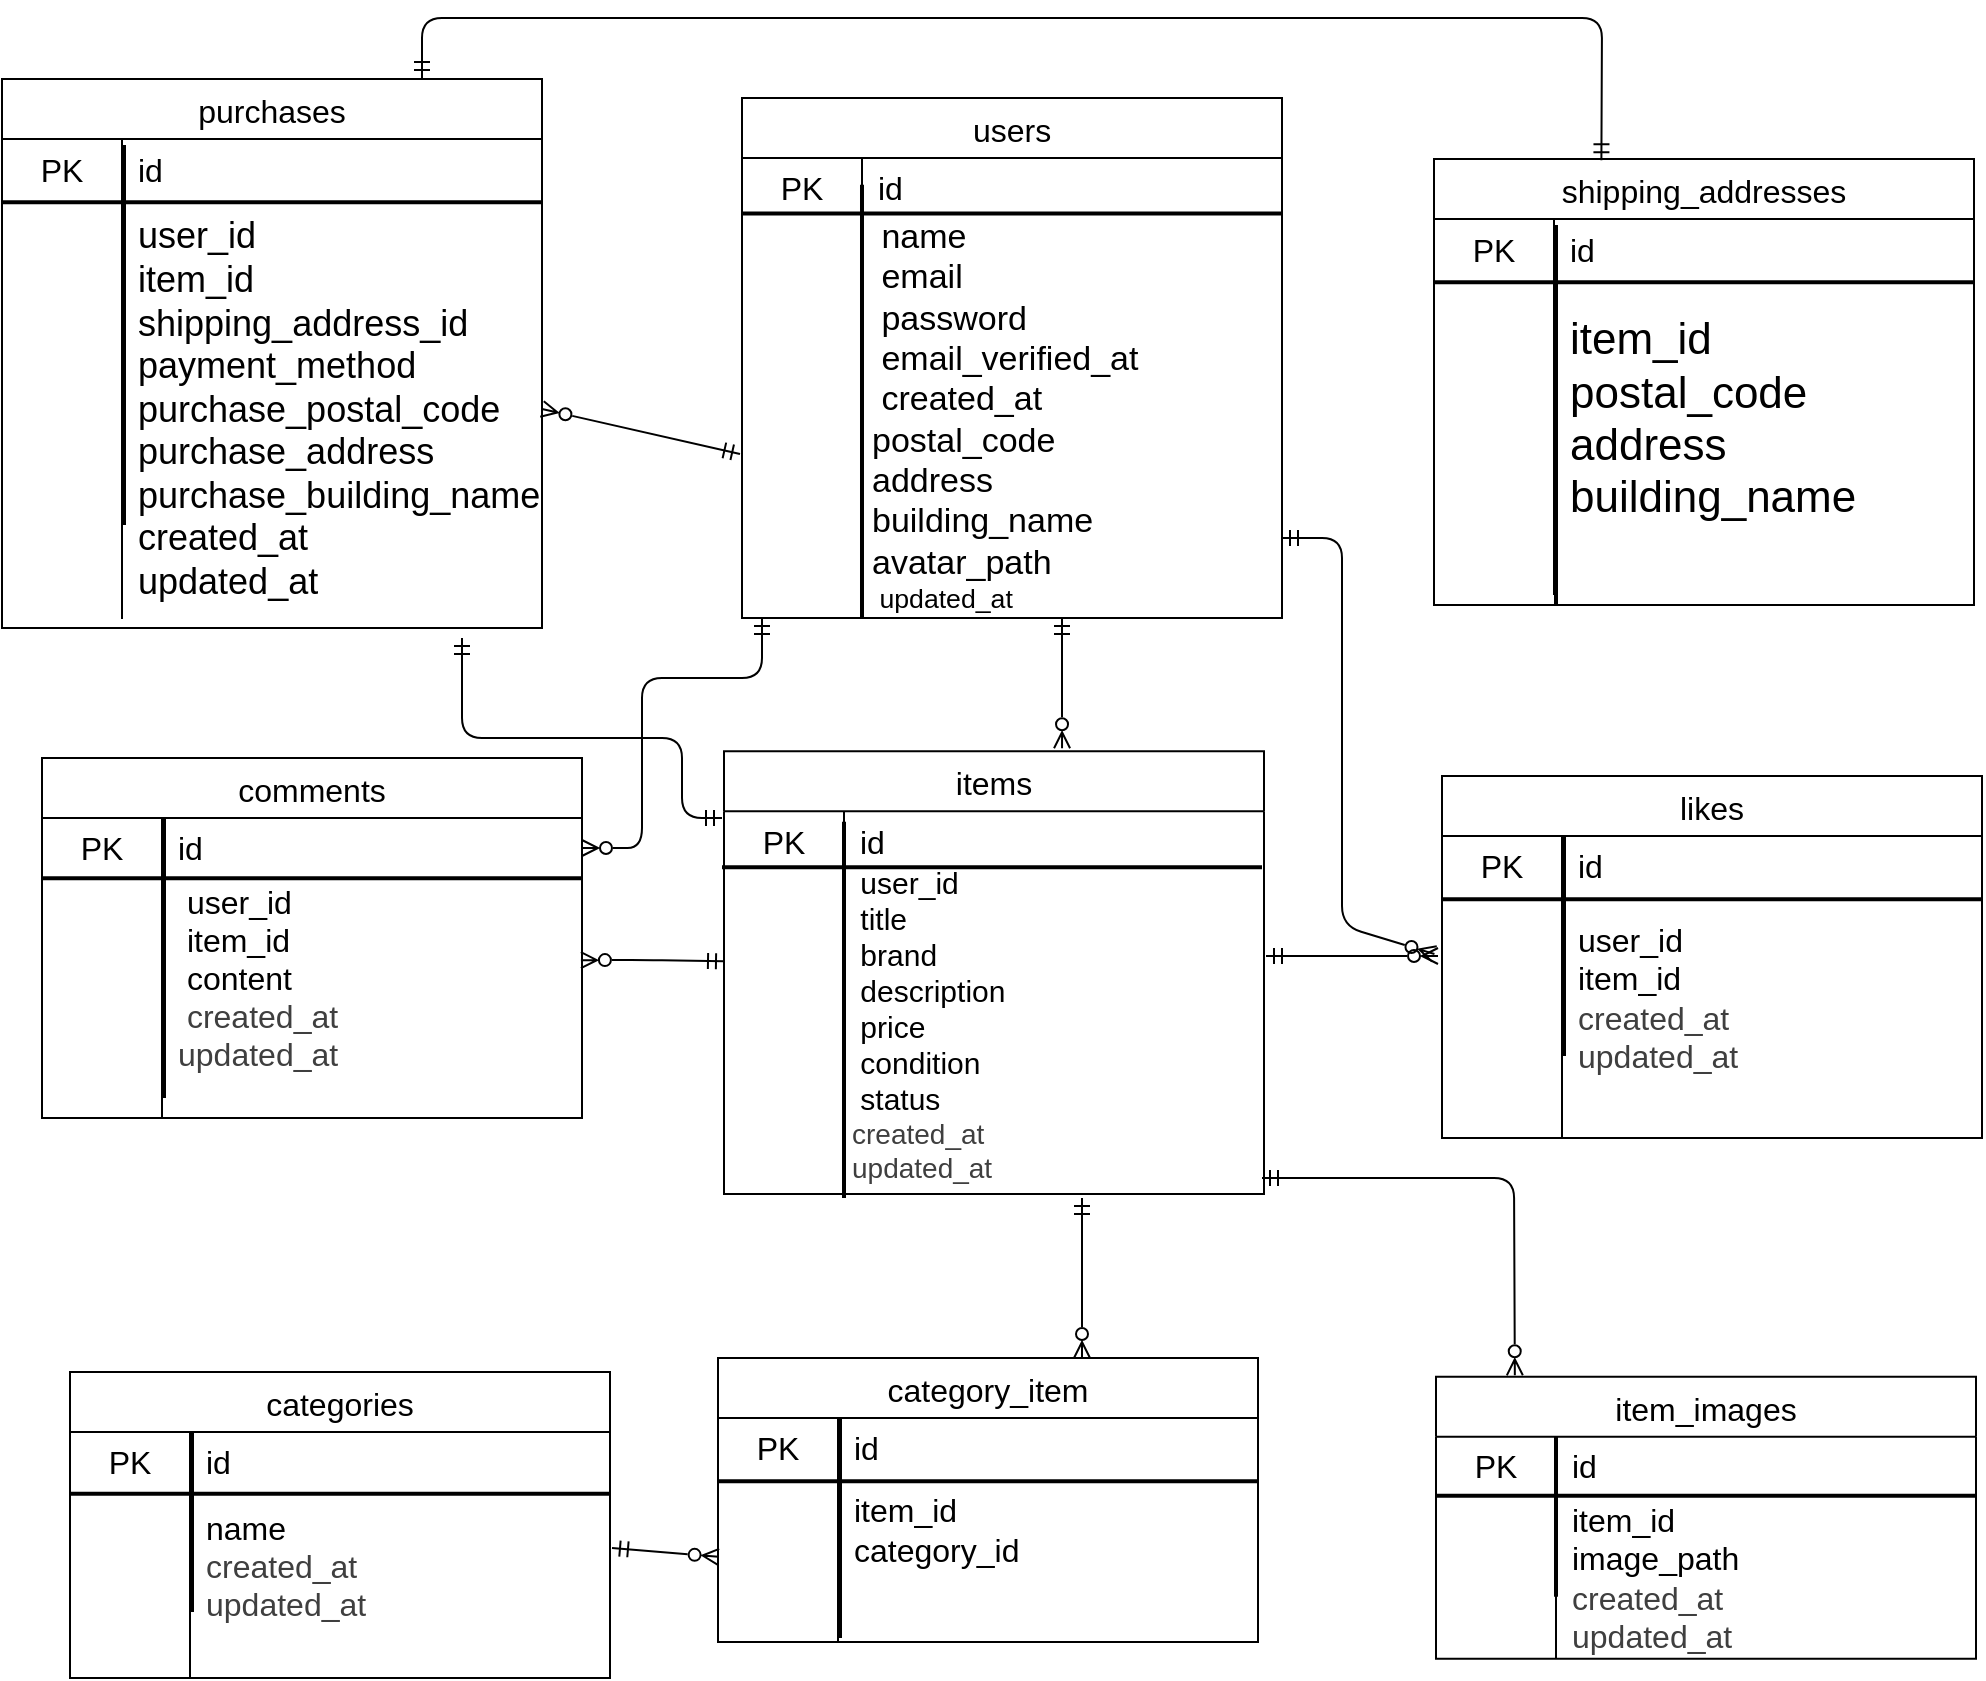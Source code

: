 <mxfile>
    <diagram id="I4lcu33BNiK8zOE1n91T" name="ページ1">
        <mxGraphModel dx="234" dy="1828" grid="1" gridSize="10" guides="1" tooltips="1" connect="1" arrows="1" fold="1" page="1" pageScale="1" pageWidth="827" pageHeight="1169" background="none" math="0" shadow="0">
            <root>
                <mxCell id="0"/>
                <mxCell id="1" parent="0"/>
                <mxCell id="39" value="" style="group" parent="1" vertex="1" connectable="0">
                    <mxGeometry x="726" y="659" width="270" height="120" as="geometry"/>
                </mxCell>
                <mxCell id="40" value="" style="group" parent="39" vertex="1" connectable="0">
                    <mxGeometry width="270" height="120" as="geometry"/>
                </mxCell>
                <mxCell id="151" value="" style="group" parent="40" vertex="1" connectable="0">
                    <mxGeometry y="0.364" width="270" height="110" as="geometry"/>
                </mxCell>
                <mxCell id="41" value="item_images" style="shape=table;startSize=30;container=1;collapsible=0;childLayout=tableLayout;fixedRows=1;rowLines=0;fontStyle=0;strokeColor=default;fontSize=16;" parent="151" vertex="1">
                    <mxGeometry x="1" width="270" height="141" as="geometry"/>
                </mxCell>
                <mxCell id="42" value="" style="shape=tableRow;horizontal=0;startSize=0;swimlaneHead=0;swimlaneBody=0;top=0;left=0;bottom=0;right=0;collapsible=0;dropTarget=0;fillColor=none;points=[[0,0.5],[1,0.5]];portConstraint=eastwest;strokeColor=inherit;fontSize=16;" parent="41" vertex="1">
                    <mxGeometry y="30" width="270" height="30" as="geometry"/>
                </mxCell>
                <mxCell id="43" value="PK" style="shape=partialRectangle;html=1;whiteSpace=wrap;connectable=0;fillColor=none;top=0;left=0;bottom=0;right=0;overflow=hidden;pointerEvents=1;strokeColor=inherit;fontSize=16;" parent="42" vertex="1">
                    <mxGeometry width="60" height="30" as="geometry">
                        <mxRectangle width="60" height="30" as="alternateBounds"/>
                    </mxGeometry>
                </mxCell>
                <mxCell id="44" value="id" style="shape=partialRectangle;html=1;whiteSpace=wrap;connectable=0;fillColor=none;top=0;left=0;bottom=0;right=0;align=left;spacingLeft=6;overflow=hidden;strokeColor=inherit;fontSize=16;" parent="42" vertex="1">
                    <mxGeometry x="60" width="210" height="30" as="geometry">
                        <mxRectangle width="210" height="30" as="alternateBounds"/>
                    </mxGeometry>
                </mxCell>
                <mxCell id="48" value="" style="shape=tableRow;horizontal=0;startSize=0;swimlaneHead=0;swimlaneBody=0;top=0;left=0;bottom=0;right=0;collapsible=0;dropTarget=0;fillColor=none;points=[[0,0.5],[1,0.5]];portConstraint=eastwest;strokeColor=inherit;fontSize=16;" parent="41" vertex="1">
                    <mxGeometry y="60" width="270" height="81" as="geometry"/>
                </mxCell>
                <mxCell id="49" value="" style="shape=partialRectangle;html=1;whiteSpace=wrap;connectable=0;fillColor=none;top=0;left=0;bottom=0;right=0;overflow=hidden;strokeColor=inherit;fontSize=16;" parent="48" vertex="1">
                    <mxGeometry width="60" height="81" as="geometry">
                        <mxRectangle width="60" height="81" as="alternateBounds"/>
                    </mxGeometry>
                </mxCell>
                <mxCell id="50" value="item_id&amp;nbsp;&lt;div&gt;image_path&lt;/div&gt;&lt;div&gt;&lt;div style=&quot;color: rgb(63, 63, 63); scrollbar-color: rgb(226, 226, 226) rgb(251, 251, 251);&quot;&gt;&lt;div style=&quot;color: rgb(63, 63, 63); scrollbar-color: rgb(226, 226, 226) rgb(251, 251, 251);&quot;&gt;&lt;font style=&quot;color: rgb(63, 63, 63); scrollbar-color: rgb(226, 226, 226) rgb(251, 251, 251);&quot;&gt;created_at&lt;/font&gt;&lt;/div&gt;&lt;/div&gt;&lt;div style=&quot;color: rgb(63, 63, 63); scrollbar-color: rgb(226, 226, 226) rgb(251, 251, 251);&quot;&gt;&lt;span style=&quot;scrollbar-color: rgb(226, 226, 226) rgb(251, 251, 251); font-family: Arial; color: rgb(0, 0, 0);&quot; data-sheets-root=&quot;1&quot;&gt;&lt;font style=&quot;color: rgb(63, 63, 63); scrollbar-color: rgb(226, 226, 226) rgb(251, 251, 251);&quot;&gt;updated_at&lt;/font&gt;&lt;/span&gt;&lt;/div&gt;&lt;/div&gt;" style="shape=partialRectangle;html=1;whiteSpace=wrap;connectable=0;fillColor=none;top=0;left=0;bottom=0;right=0;align=left;spacingLeft=6;overflow=hidden;strokeColor=inherit;fontSize=16;" parent="48" vertex="1">
                    <mxGeometry x="60" width="210" height="81" as="geometry">
                        <mxRectangle width="210" height="81" as="alternateBounds"/>
                    </mxGeometry>
                </mxCell>
                <mxCell id="51" value="" style="line;strokeWidth=2;html=1;direction=south;" parent="151" vertex="1">
                    <mxGeometry x="54" y="30" width="14" height="80" as="geometry"/>
                </mxCell>
                <mxCell id="52" value="" style="line;strokeWidth=2;html=1;" parent="151" vertex="1">
                    <mxGeometry x="1" y="56.845" width="270" height="5.455" as="geometry"/>
                </mxCell>
                <mxCell id="53" value="" style="group" parent="1" vertex="1" connectable="0">
                    <mxGeometry x="44" y="651.0" width="270" height="120" as="geometry"/>
                </mxCell>
                <mxCell id="54" value="" style="group" parent="53" vertex="1" connectable="0">
                    <mxGeometry y="6" width="270" height="120" as="geometry"/>
                </mxCell>
                <mxCell id="161" value="" style="group" parent="54" vertex="1" connectable="0">
                    <mxGeometry width="270" height="120" as="geometry"/>
                </mxCell>
                <mxCell id="55" value="categories" style="shape=table;startSize=30;container=1;collapsible=0;childLayout=tableLayout;fixedRows=1;rowLines=0;fontStyle=0;strokeColor=default;fontSize=16;" parent="161" vertex="1">
                    <mxGeometry width="270" height="153" as="geometry"/>
                </mxCell>
                <mxCell id="56" value="" style="shape=tableRow;horizontal=0;startSize=0;swimlaneHead=0;swimlaneBody=0;top=0;left=0;bottom=0;right=0;collapsible=0;dropTarget=0;fillColor=none;points=[[0,0.5],[1,0.5]];portConstraint=eastwest;strokeColor=inherit;fontSize=16;" parent="55" vertex="1">
                    <mxGeometry y="30" width="270" height="30" as="geometry"/>
                </mxCell>
                <mxCell id="57" value="PK" style="shape=partialRectangle;html=1;whiteSpace=wrap;connectable=0;fillColor=none;top=0;left=0;bottom=0;right=0;overflow=hidden;pointerEvents=1;strokeColor=inherit;fontSize=16;" parent="56" vertex="1">
                    <mxGeometry width="60" height="30" as="geometry">
                        <mxRectangle width="60" height="30" as="alternateBounds"/>
                    </mxGeometry>
                </mxCell>
                <mxCell id="58" value="id" style="shape=partialRectangle;html=1;whiteSpace=wrap;connectable=0;fillColor=none;top=0;left=0;bottom=0;right=0;align=left;spacingLeft=6;overflow=hidden;strokeColor=inherit;fontSize=16;" parent="56" vertex="1">
                    <mxGeometry x="60" width="210" height="30" as="geometry">
                        <mxRectangle width="210" height="30" as="alternateBounds"/>
                    </mxGeometry>
                </mxCell>
                <mxCell id="59" value="" style="shape=tableRow;horizontal=0;startSize=0;swimlaneHead=0;swimlaneBody=0;top=0;left=0;bottom=0;right=0;collapsible=0;dropTarget=0;fillColor=none;points=[[0,0.5],[1,0.5]];portConstraint=eastwest;strokeColor=inherit;fontSize=16;" parent="55" vertex="1">
                    <mxGeometry y="60" width="270" height="73" as="geometry"/>
                </mxCell>
                <mxCell id="60" value="" style="shape=partialRectangle;html=1;whiteSpace=wrap;connectable=0;fillColor=none;top=0;left=0;bottom=0;right=0;overflow=hidden;strokeColor=inherit;fontSize=16;" parent="59" vertex="1">
                    <mxGeometry width="60" height="73" as="geometry">
                        <mxRectangle width="60" height="73" as="alternateBounds"/>
                    </mxGeometry>
                </mxCell>
                <mxCell id="61" value="name&lt;div&gt;&lt;div style=&quot;color: rgb(63, 63, 63); scrollbar-color: rgb(226, 226, 226) rgb(251, 251, 251);&quot;&gt;&lt;div style=&quot;color: rgb(63, 63, 63); scrollbar-color: rgb(226, 226, 226) rgb(251, 251, 251);&quot;&gt;&lt;font style=&quot;color: rgb(63, 63, 63); scrollbar-color: rgb(226, 226, 226) rgb(251, 251, 251);&quot;&gt;created_at&lt;/font&gt;&lt;/div&gt;&lt;/div&gt;&lt;div style=&quot;color: rgb(63, 63, 63); scrollbar-color: rgb(226, 226, 226) rgb(251, 251, 251);&quot;&gt;&lt;span style=&quot;scrollbar-color: rgb(226, 226, 226) rgb(251, 251, 251); font-family: Arial; color: rgb(0, 0, 0);&quot; data-sheets-root=&quot;1&quot;&gt;&lt;font style=&quot;color: rgb(63, 63, 63); scrollbar-color: rgb(226, 226, 226) rgb(251, 251, 251);&quot;&gt;updated_at&lt;/font&gt;&lt;/span&gt;&lt;/div&gt;&lt;/div&gt;" style="shape=partialRectangle;html=1;whiteSpace=wrap;connectable=0;fillColor=none;top=0;left=0;bottom=0;right=0;align=left;spacingLeft=6;overflow=hidden;strokeColor=inherit;fontSize=16;" parent="59" vertex="1">
                    <mxGeometry x="60" width="210" height="73" as="geometry">
                        <mxRectangle width="210" height="73" as="alternateBounds"/>
                    </mxGeometry>
                </mxCell>
                <mxCell id="62" value="" style="shape=tableRow;horizontal=0;startSize=0;swimlaneHead=0;swimlaneBody=0;top=0;left=0;bottom=0;right=0;collapsible=0;dropTarget=0;fillColor=none;points=[[0,0.5],[1,0.5]];portConstraint=eastwest;strokeColor=inherit;fontSize=16;" parent="55" vertex="1">
                    <mxGeometry y="133" width="270" height="20" as="geometry"/>
                </mxCell>
                <mxCell id="63" value="" style="shape=partialRectangle;html=1;whiteSpace=wrap;connectable=0;fillColor=none;top=0;left=0;bottom=0;right=0;overflow=hidden;strokeColor=inherit;fontSize=16;" parent="62" vertex="1">
                    <mxGeometry width="60" height="20" as="geometry">
                        <mxRectangle width="60" height="20" as="alternateBounds"/>
                    </mxGeometry>
                </mxCell>
                <mxCell id="64" value="" style="shape=partialRectangle;html=1;whiteSpace=wrap;connectable=0;fillColor=none;top=0;left=0;bottom=0;right=0;align=left;spacingLeft=6;overflow=hidden;strokeColor=inherit;fontSize=16;" parent="62" vertex="1">
                    <mxGeometry x="60" width="210" height="20" as="geometry">
                        <mxRectangle width="210" height="20" as="alternateBounds"/>
                    </mxGeometry>
                </mxCell>
                <mxCell id="65" value="" style="line;strokeWidth=2;html=1;direction=south;" parent="161" vertex="1">
                    <mxGeometry x="54" y="30" width="14" height="90" as="geometry"/>
                </mxCell>
                <mxCell id="66" value="" style="line;strokeWidth=2;html=1;" parent="161" vertex="1">
                    <mxGeometry y="58.208" width="270" height="5.455" as="geometry"/>
                </mxCell>
                <mxCell id="67" value="" style="group" parent="1" vertex="1" connectable="0">
                    <mxGeometry x="10" y="-6.5" width="270" height="250" as="geometry"/>
                </mxCell>
                <mxCell id="68" value="" style="group" parent="67" vertex="1" connectable="0">
                    <mxGeometry width="270" height="250" as="geometry"/>
                </mxCell>
                <mxCell id="162" value="" style="group" parent="68" vertex="1" connectable="0">
                    <mxGeometry width="270" height="250" as="geometry"/>
                </mxCell>
                <mxCell id="69" value="purchases" style="shape=table;startSize=30;container=1;collapsible=0;childLayout=tableLayout;fixedRows=1;rowLines=0;fontStyle=0;strokeColor=default;fontSize=16;" parent="162" vertex="1">
                    <mxGeometry y="17" width="270" height="274.5" as="geometry"/>
                </mxCell>
                <mxCell id="70" value="" style="shape=tableRow;horizontal=0;startSize=0;swimlaneHead=0;swimlaneBody=0;top=0;left=0;bottom=0;right=0;collapsible=0;dropTarget=0;fillColor=none;points=[[0,0.5],[1,0.5]];portConstraint=eastwest;strokeColor=inherit;fontSize=16;" parent="69" vertex="1">
                    <mxGeometry y="30" width="270" height="30" as="geometry"/>
                </mxCell>
                <mxCell id="71" value="PK" style="shape=partialRectangle;html=1;whiteSpace=wrap;connectable=0;fillColor=none;top=0;left=0;bottom=0;right=0;overflow=hidden;pointerEvents=1;strokeColor=inherit;fontSize=16;" parent="70" vertex="1">
                    <mxGeometry width="60" height="30" as="geometry">
                        <mxRectangle width="60" height="30" as="alternateBounds"/>
                    </mxGeometry>
                </mxCell>
                <mxCell id="72" value="id" style="shape=partialRectangle;html=1;whiteSpace=wrap;connectable=0;fillColor=none;top=0;left=0;bottom=0;right=0;align=left;spacingLeft=6;overflow=hidden;strokeColor=inherit;fontSize=16;" parent="70" vertex="1">
                    <mxGeometry x="60" width="210" height="30" as="geometry">
                        <mxRectangle width="210" height="30" as="alternateBounds"/>
                    </mxGeometry>
                </mxCell>
                <mxCell id="73" value="" style="shape=tableRow;horizontal=0;startSize=0;swimlaneHead=0;swimlaneBody=0;top=0;left=0;bottom=0;right=0;collapsible=0;dropTarget=0;fillColor=none;points=[[0,0.5],[1,0.5]];portConstraint=eastwest;strokeColor=inherit;fontSize=16;" parent="69" vertex="1">
                    <mxGeometry y="60" width="270" height="210" as="geometry"/>
                </mxCell>
                <mxCell id="74" value="" style="shape=partialRectangle;html=1;whiteSpace=wrap;connectable=0;fillColor=none;top=0;left=0;bottom=0;right=0;overflow=hidden;strokeColor=inherit;fontSize=16;" parent="73" vertex="1">
                    <mxGeometry width="60" height="210" as="geometry">
                        <mxRectangle width="60" height="210" as="alternateBounds"/>
                    </mxGeometry>
                </mxCell>
                <mxCell id="75" value="&lt;font style=&quot;font-size: 18px;&quot;&gt;user_id&lt;br&gt;&#x9;item_id&lt;/font&gt;&lt;div&gt;&lt;font style=&quot;font-size: 18px;&quot;&gt;&lt;span style=&quot;color: rgb(0, 0, 0); font-family: Arial;&quot; data-sheets-root=&quot;1&quot;&gt;shipping_address_id&lt;/span&gt;&lt;br&gt;&#x9;payment_method&lt;br&gt;&lt;/font&gt;&lt;div&gt;&lt;div&gt;&lt;font style=&quot;font-size: 18px;&quot;&gt;&lt;span style=&quot;color: rgb(0, 0, 0); font-family: Arial;&quot; data-sheets-root=&quot;1&quot;&gt;purchase_postal_code&lt;/span&gt;&lt;/font&gt;&lt;/div&gt;&lt;div&gt;&lt;font style=&quot;font-size: 18px;&quot;&gt;&lt;span style=&quot;color: rgb(0, 0, 0); font-family: Arial;&quot; data-sheets-root=&quot;1&quot;&gt;&lt;span style=&quot;color: rgb(0, 0, 0);&quot; data-sheets-root=&quot;1&quot;&gt;purchase_address&lt;/span&gt;&lt;/span&gt;&lt;/font&gt;&lt;/div&gt;&lt;div&gt;&lt;font style=&quot;font-size: 18px;&quot;&gt;&lt;span style=&quot;color: rgb(0, 0, 0); font-family: Arial;&quot; data-sheets-root=&quot;1&quot;&gt;&lt;span style=&quot;color: rgb(0, 0, 0);&quot; data-sheets-root=&quot;1&quot;&gt;&lt;span style=&quot;color: rgb(0, 0, 0);&quot; data-sheets-root=&quot;1&quot;&gt;purchase_building_name&lt;/span&gt;&lt;/span&gt;&lt;/span&gt;&lt;/font&gt;&lt;/div&gt;&lt;div&gt;&lt;font style=&quot;font-size: 18px;&quot;&gt;&#x9;created_at&lt;/font&gt;&lt;/div&gt;&lt;/div&gt;&lt;div&gt;&lt;span style=&quot;color: rgb(0, 0, 0); font-family: Arial;&quot; data-sheets-root=&quot;1&quot;&gt;&lt;font style=&quot;font-size: 18px;&quot;&gt;updated_at&lt;/font&gt;&lt;/span&gt;&lt;/div&gt;&lt;/div&gt;" style="shape=partialRectangle;html=1;whiteSpace=wrap;connectable=0;fillColor=none;top=0;left=0;bottom=0;right=0;align=left;spacingLeft=6;overflow=hidden;strokeColor=inherit;fontSize=16;" parent="73" vertex="1">
                    <mxGeometry x="60" width="210" height="210" as="geometry">
                        <mxRectangle width="210" height="210" as="alternateBounds"/>
                    </mxGeometry>
                </mxCell>
                <mxCell id="79" value="" style="line;strokeWidth=2;html=1;direction=south;" parent="162" vertex="1">
                    <mxGeometry x="54" y="50" width="14" height="190" as="geometry"/>
                </mxCell>
                <mxCell id="80" value="" style="line;strokeWidth=2;html=1;" parent="162" vertex="1">
                    <mxGeometry y="73.254" width="270" height="10.739" as="geometry"/>
                </mxCell>
                <mxCell id="81" value="" style="group;rotation=0;" parent="1" vertex="1" connectable="0">
                    <mxGeometry x="368" y="620" width="270" height="180" as="geometry"/>
                </mxCell>
                <mxCell id="82" value="" style="group;rotation=-720;" parent="81" vertex="1" connectable="0">
                    <mxGeometry width="270" height="180" as="geometry"/>
                </mxCell>
                <mxCell id="183" value="" style="group" parent="81" vertex="1" connectable="0">
                    <mxGeometry y="30" width="270" height="140" as="geometry"/>
                </mxCell>
                <mxCell id="184" value="" style="group" parent="183" vertex="1" connectable="0">
                    <mxGeometry width="270" height="140" as="geometry"/>
                </mxCell>
                <mxCell id="185" value="category_item" style="shape=table;startSize=30;container=1;collapsible=0;childLayout=tableLayout;fixedRows=1;rowLines=0;fontStyle=0;strokeColor=default;fontSize=16;" parent="184" vertex="1">
                    <mxGeometry width="270" height="142" as="geometry"/>
                </mxCell>
                <mxCell id="186" value="" style="shape=tableRow;horizontal=0;startSize=0;swimlaneHead=0;swimlaneBody=0;top=0;left=0;bottom=0;right=0;collapsible=0;dropTarget=0;fillColor=none;points=[[0,0.5],[1,0.5]];portConstraint=eastwest;strokeColor=inherit;fontSize=16;" parent="185" vertex="1">
                    <mxGeometry y="30" width="270" height="30" as="geometry"/>
                </mxCell>
                <mxCell id="187" value="PK" style="shape=partialRectangle;html=1;whiteSpace=wrap;connectable=0;fillColor=none;top=0;left=0;bottom=0;right=0;overflow=hidden;pointerEvents=1;strokeColor=inherit;fontSize=16;" parent="186" vertex="1">
                    <mxGeometry width="60" height="30" as="geometry">
                        <mxRectangle width="60" height="30" as="alternateBounds"/>
                    </mxGeometry>
                </mxCell>
                <mxCell id="188" value="id" style="shape=partialRectangle;html=1;whiteSpace=wrap;connectable=0;fillColor=none;top=0;left=0;bottom=0;right=0;align=left;spacingLeft=6;overflow=hidden;strokeColor=inherit;fontSize=16;" parent="186" vertex="1">
                    <mxGeometry x="60" width="210" height="30" as="geometry">
                        <mxRectangle width="210" height="30" as="alternateBounds"/>
                    </mxGeometry>
                </mxCell>
                <mxCell id="189" value="" style="shape=tableRow;horizontal=0;startSize=0;swimlaneHead=0;swimlaneBody=0;top=0;left=0;bottom=0;right=0;collapsible=0;dropTarget=0;fillColor=none;points=[[0,0.5],[1,0.5]];portConstraint=eastwest;strokeColor=inherit;fontSize=16;" parent="185" vertex="1">
                    <mxGeometry y="60" width="270" height="52" as="geometry"/>
                </mxCell>
                <mxCell id="190" value="" style="shape=partialRectangle;html=1;whiteSpace=wrap;connectable=0;fillColor=none;top=0;left=0;bottom=0;right=0;overflow=hidden;strokeColor=inherit;fontSize=16;" parent="189" vertex="1">
                    <mxGeometry width="60" height="52" as="geometry">
                        <mxRectangle width="60" height="52" as="alternateBounds"/>
                    </mxGeometry>
                </mxCell>
                <mxCell id="191" value="item_id&lt;div&gt;category_id&lt;/div&gt;" style="shape=partialRectangle;html=1;whiteSpace=wrap;connectable=0;fillColor=none;top=0;left=0;bottom=0;right=0;align=left;spacingLeft=6;overflow=hidden;strokeColor=inherit;fontSize=16;" parent="189" vertex="1">
                    <mxGeometry x="60" width="210" height="52" as="geometry">
                        <mxRectangle width="210" height="52" as="alternateBounds"/>
                    </mxGeometry>
                </mxCell>
                <mxCell id="192" value="" style="shape=tableRow;horizontal=0;startSize=0;swimlaneHead=0;swimlaneBody=0;top=0;left=0;bottom=0;right=0;collapsible=0;dropTarget=0;fillColor=none;points=[[0,0.5],[1,0.5]];portConstraint=eastwest;strokeColor=inherit;fontSize=16;" parent="185" vertex="1">
                    <mxGeometry y="112" width="270" height="30" as="geometry"/>
                </mxCell>
                <mxCell id="193" value="" style="shape=partialRectangle;html=1;whiteSpace=wrap;connectable=0;fillColor=none;top=0;left=0;bottom=0;right=0;overflow=hidden;strokeColor=inherit;fontSize=16;" parent="192" vertex="1">
                    <mxGeometry width="60" height="30" as="geometry">
                        <mxRectangle width="60" height="30" as="alternateBounds"/>
                    </mxGeometry>
                </mxCell>
                <mxCell id="194" value="" style="shape=partialRectangle;html=1;whiteSpace=wrap;connectable=0;fillColor=none;top=0;left=0;bottom=0;right=0;align=left;spacingLeft=6;overflow=hidden;strokeColor=inherit;fontSize=16;" parent="192" vertex="1">
                    <mxGeometry x="60" width="210" height="30" as="geometry">
                        <mxRectangle width="210" height="30" as="alternateBounds"/>
                    </mxGeometry>
                </mxCell>
                <mxCell id="195" value="" style="line;strokeWidth=2;html=1;direction=south;" parent="184" vertex="1">
                    <mxGeometry x="54" y="30" width="14" height="110" as="geometry"/>
                </mxCell>
                <mxCell id="196" value="" style="line;strokeWidth=2;html=1;" parent="184" vertex="1">
                    <mxGeometry y="58.41" width="270" height="6.364" as="geometry"/>
                </mxCell>
                <mxCell id="109" value="" style="group" parent="1" vertex="1" connectable="0">
                    <mxGeometry x="730" y="359" width="270" height="170" as="geometry"/>
                </mxCell>
                <mxCell id="110" value="" style="group" parent="109" vertex="1" connectable="0">
                    <mxGeometry width="270" height="170" as="geometry"/>
                </mxCell>
                <mxCell id="111" value="likes" style="shape=table;startSize=30;container=1;collapsible=0;childLayout=tableLayout;fixedRows=1;rowLines=0;fontStyle=0;strokeColor=default;fontSize=16;" parent="110" vertex="1">
                    <mxGeometry width="270" height="181" as="geometry"/>
                </mxCell>
                <mxCell id="112" value="" style="shape=tableRow;horizontal=0;startSize=0;swimlaneHead=0;swimlaneBody=0;top=0;left=0;bottom=0;right=0;collapsible=0;dropTarget=0;fillColor=none;points=[[0,0.5],[1,0.5]];portConstraint=eastwest;strokeColor=inherit;fontSize=16;" parent="111" vertex="1">
                    <mxGeometry y="30" width="270" height="30" as="geometry"/>
                </mxCell>
                <mxCell id="113" value="PK" style="shape=partialRectangle;html=1;whiteSpace=wrap;connectable=0;fillColor=none;top=0;left=0;bottom=0;right=0;overflow=hidden;pointerEvents=1;strokeColor=inherit;fontSize=16;" parent="112" vertex="1">
                    <mxGeometry width="60" height="30" as="geometry">
                        <mxRectangle width="60" height="30" as="alternateBounds"/>
                    </mxGeometry>
                </mxCell>
                <mxCell id="114" value="id" style="shape=partialRectangle;html=1;whiteSpace=wrap;connectable=0;fillColor=none;top=0;left=0;bottom=0;right=0;align=left;spacingLeft=6;overflow=hidden;strokeColor=inherit;fontSize=16;" parent="112" vertex="1">
                    <mxGeometry x="60" width="210" height="30" as="geometry">
                        <mxRectangle width="210" height="30" as="alternateBounds"/>
                    </mxGeometry>
                </mxCell>
                <mxCell id="115" value="" style="shape=tableRow;horizontal=0;startSize=0;swimlaneHead=0;swimlaneBody=0;top=0;left=0;bottom=0;right=0;collapsible=0;dropTarget=0;fillColor=none;points=[[0,0.5],[1,0.5]];portConstraint=eastwest;strokeColor=inherit;fontSize=16;" parent="111" vertex="1">
                    <mxGeometry y="60" width="270" height="101" as="geometry"/>
                </mxCell>
                <mxCell id="116" value="" style="shape=partialRectangle;html=1;whiteSpace=wrap;connectable=0;fillColor=none;top=0;left=0;bottom=0;right=0;overflow=hidden;strokeColor=inherit;fontSize=16;" parent="115" vertex="1">
                    <mxGeometry width="60" height="101" as="geometry">
                        <mxRectangle width="60" height="101" as="alternateBounds"/>
                    </mxGeometry>
                </mxCell>
                <mxCell id="117" value="user_id&lt;br&gt;item_id&lt;div&gt;&lt;div style=&quot;color: rgb(63, 63, 63); scrollbar-color: rgb(226, 226, 226) rgb(251, 251, 251);&quot;&gt;&lt;div style=&quot;color: rgb(63, 63, 63); scrollbar-color: rgb(226, 226, 226) rgb(251, 251, 251);&quot;&gt;&lt;font style=&quot;color: rgb(63, 63, 63); scrollbar-color: rgb(226, 226, 226) rgb(251, 251, 251);&quot;&gt;created_at&lt;/font&gt;&lt;/div&gt;&lt;/div&gt;&lt;div style=&quot;color: rgb(63, 63, 63); scrollbar-color: rgb(226, 226, 226) rgb(251, 251, 251);&quot;&gt;&lt;span style=&quot;scrollbar-color: rgb(226, 226, 226) rgb(251, 251, 251); font-family: Arial; color: rgb(0, 0, 0);&quot; data-sheets-root=&quot;1&quot;&gt;&lt;font style=&quot;color: rgb(63, 63, 63); scrollbar-color: rgb(226, 226, 226) rgb(251, 251, 251);&quot;&gt;updated_at&lt;/font&gt;&lt;/span&gt;&lt;/div&gt;&lt;/div&gt;" style="shape=partialRectangle;html=1;whiteSpace=wrap;connectable=0;fillColor=none;top=0;left=0;bottom=0;right=0;align=left;spacingLeft=6;overflow=hidden;strokeColor=inherit;fontSize=16;" parent="115" vertex="1">
                    <mxGeometry x="60" width="210" height="101" as="geometry">
                        <mxRectangle width="210" height="101" as="alternateBounds"/>
                    </mxGeometry>
                </mxCell>
                <mxCell id="118" value="" style="shape=tableRow;horizontal=0;startSize=0;swimlaneHead=0;swimlaneBody=0;top=0;left=0;bottom=0;right=0;collapsible=0;dropTarget=0;fillColor=none;points=[[0,0.5],[1,0.5]];portConstraint=eastwest;strokeColor=inherit;fontSize=16;" parent="111" vertex="1">
                    <mxGeometry y="161" width="270" height="20" as="geometry"/>
                </mxCell>
                <mxCell id="119" value="" style="shape=partialRectangle;html=1;whiteSpace=wrap;connectable=0;fillColor=none;top=0;left=0;bottom=0;right=0;overflow=hidden;strokeColor=inherit;fontSize=16;" parent="118" vertex="1">
                    <mxGeometry width="60" height="20" as="geometry">
                        <mxRectangle width="60" height="20" as="alternateBounds"/>
                    </mxGeometry>
                </mxCell>
                <mxCell id="120" value="" style="shape=partialRectangle;html=1;whiteSpace=wrap;connectable=0;fillColor=none;top=0;left=0;bottom=0;right=0;align=left;spacingLeft=6;overflow=hidden;strokeColor=inherit;fontSize=16;" parent="118" vertex="1">
                    <mxGeometry x="60" width="210" height="20" as="geometry">
                        <mxRectangle width="210" height="20" as="alternateBounds"/>
                    </mxGeometry>
                </mxCell>
                <mxCell id="121" value="" style="line;strokeWidth=2;html=1;direction=south;" parent="110" vertex="1">
                    <mxGeometry x="54" y="30" width="14" height="110" as="geometry"/>
                </mxCell>
                <mxCell id="122" value="" style="line;strokeWidth=2;html=1;" parent="110" vertex="1">
                    <mxGeometry y="58.41" width="270" height="6.364" as="geometry"/>
                </mxCell>
                <mxCell id="123" value="" style="group" parent="1" vertex="1" connectable="0">
                    <mxGeometry x="30" y="350" width="270" height="177.18" as="geometry"/>
                </mxCell>
                <mxCell id="124" value="" style="group" parent="123" vertex="1" connectable="0">
                    <mxGeometry width="270" height="170" as="geometry"/>
                </mxCell>
                <mxCell id="164" value="" style="group" parent="124" vertex="1" connectable="0">
                    <mxGeometry width="270" height="170" as="geometry"/>
                </mxCell>
                <mxCell id="125" value="comments" style="shape=table;startSize=30;container=1;collapsible=0;childLayout=tableLayout;fixedRows=1;rowLines=0;fontStyle=0;strokeColor=default;fontSize=16;" parent="164" vertex="1">
                    <mxGeometry width="270" height="180" as="geometry"/>
                </mxCell>
                <mxCell id="126" value="" style="shape=tableRow;horizontal=0;startSize=0;swimlaneHead=0;swimlaneBody=0;top=0;left=0;bottom=0;right=0;collapsible=0;dropTarget=0;fillColor=none;points=[[0,0.5],[1,0.5]];portConstraint=eastwest;strokeColor=inherit;fontSize=16;" parent="125" vertex="1">
                    <mxGeometry y="30" width="270" height="30" as="geometry"/>
                </mxCell>
                <mxCell id="127" value="PK" style="shape=partialRectangle;html=1;whiteSpace=wrap;connectable=0;fillColor=none;top=0;left=0;bottom=0;right=0;overflow=hidden;pointerEvents=1;strokeColor=inherit;fontSize=16;" parent="126" vertex="1">
                    <mxGeometry width="60" height="30" as="geometry">
                        <mxRectangle width="60" height="30" as="alternateBounds"/>
                    </mxGeometry>
                </mxCell>
                <mxCell id="128" value="id" style="shape=partialRectangle;html=1;whiteSpace=wrap;connectable=0;fillColor=none;top=0;left=0;bottom=0;right=0;align=left;spacingLeft=6;overflow=hidden;strokeColor=inherit;fontSize=16;" parent="126" vertex="1">
                    <mxGeometry x="60" width="210" height="30" as="geometry">
                        <mxRectangle width="210" height="30" as="alternateBounds"/>
                    </mxGeometry>
                </mxCell>
                <mxCell id="129" value="" style="shape=tableRow;horizontal=0;startSize=0;swimlaneHead=0;swimlaneBody=0;top=0;left=0;bottom=0;right=0;collapsible=0;dropTarget=0;fillColor=none;points=[[0,0.5],[1,0.5]];portConstraint=eastwest;strokeColor=inherit;fontSize=16;" parent="125" vertex="1">
                    <mxGeometry y="60" width="270" height="100" as="geometry"/>
                </mxCell>
                <mxCell id="130" value="" style="shape=partialRectangle;html=1;whiteSpace=wrap;connectable=0;fillColor=none;top=0;left=0;bottom=0;right=0;overflow=hidden;strokeColor=inherit;fontSize=16;" parent="129" vertex="1">
                    <mxGeometry width="60" height="100" as="geometry">
                        <mxRectangle width="60" height="100" as="alternateBounds"/>
                    </mxGeometry>
                </mxCell>
                <mxCell id="131" value="&amp;nbsp;user_id&amp;nbsp;&lt;div&gt;&amp;nbsp;item_id&amp;nbsp;&lt;/div&gt;&lt;div&gt;&amp;nbsp;content&amp;nbsp;&lt;/div&gt;&lt;div&gt;&lt;font&gt;&amp;nbsp;&lt;span style=&quot;color: rgb(63, 63, 63); background-color: transparent;&quot;&gt;created_at&lt;/span&gt;&lt;/font&gt;&lt;/div&gt;&lt;div style=&quot;color: rgb(63, 63, 63); scrollbar-color: rgb(226, 226, 226) rgb(251, 251, 251);&quot;&gt;&lt;span style=&quot;scrollbar-color: rgb(226, 226, 226) rgb(251, 251, 251); font-family: Arial; color: rgb(0, 0, 0);&quot; data-sheets-root=&quot;1&quot;&gt;&lt;font style=&quot;color: rgb(63, 63, 63); scrollbar-color: rgb(226, 226, 226) rgb(251, 251, 251);&quot;&gt;updated_at&lt;/font&gt;&lt;/span&gt;&lt;/div&gt;" style="shape=partialRectangle;html=1;whiteSpace=wrap;connectable=0;fillColor=none;top=0;left=0;bottom=0;right=0;align=left;spacingLeft=6;overflow=hidden;strokeColor=inherit;fontSize=16;" parent="129" vertex="1">
                    <mxGeometry x="60" width="210" height="100" as="geometry">
                        <mxRectangle width="210" height="100" as="alternateBounds"/>
                    </mxGeometry>
                </mxCell>
                <mxCell id="132" value="" style="shape=tableRow;horizontal=0;startSize=0;swimlaneHead=0;swimlaneBody=0;top=0;left=0;bottom=0;right=0;collapsible=0;dropTarget=0;fillColor=none;points=[[0,0.5],[1,0.5]];portConstraint=eastwest;strokeColor=inherit;fontSize=16;" parent="125" vertex="1">
                    <mxGeometry y="160" width="270" height="20" as="geometry"/>
                </mxCell>
                <mxCell id="133" value="" style="shape=partialRectangle;html=1;whiteSpace=wrap;connectable=0;fillColor=none;top=0;left=0;bottom=0;right=0;overflow=hidden;strokeColor=inherit;fontSize=16;" parent="132" vertex="1">
                    <mxGeometry width="60" height="20" as="geometry">
                        <mxRectangle width="60" height="20" as="alternateBounds"/>
                    </mxGeometry>
                </mxCell>
                <mxCell id="134" value="" style="shape=partialRectangle;html=1;whiteSpace=wrap;connectable=0;fillColor=none;top=0;left=0;bottom=0;right=0;align=left;spacingLeft=6;overflow=hidden;strokeColor=inherit;fontSize=16;" parent="132" vertex="1">
                    <mxGeometry x="60" width="210" height="20" as="geometry">
                        <mxRectangle width="210" height="20" as="alternateBounds"/>
                    </mxGeometry>
                </mxCell>
                <mxCell id="135" value="" style="line;strokeWidth=2;html=1;direction=south;" parent="164" vertex="1">
                    <mxGeometry x="54" y="30.11" width="14" height="139.89" as="geometry"/>
                </mxCell>
                <mxCell id="136" value="" style="line;strokeWidth=2;html=1;" parent="164" vertex="1">
                    <mxGeometry y="57.966" width="270" height="4.393" as="geometry"/>
                </mxCell>
                <mxCell id="3" value="" style="group" parent="1" vertex="1" connectable="0">
                    <mxGeometry x="380" y="20" width="278" height="264.134" as="geometry"/>
                </mxCell>
                <mxCell id="166" value="" style="group" parent="3" vertex="1" connectable="0">
                    <mxGeometry width="270" height="264.134" as="geometry"/>
                </mxCell>
                <mxCell id="4" value="users" style="shape=table;startSize=30;container=1;collapsible=0;childLayout=tableLayout;fixedRows=1;rowLines=0;fontStyle=0;strokeColor=default;fontSize=16;" parent="166" vertex="1">
                    <mxGeometry width="270" height="259.996" as="geometry"/>
                </mxCell>
                <mxCell id="5" value="" style="shape=tableRow;horizontal=0;startSize=0;swimlaneHead=0;swimlaneBody=0;top=0;left=0;bottom=0;right=0;collapsible=0;dropTarget=0;fillColor=none;points=[[0,0.5],[1,0.5]];portConstraint=eastwest;strokeColor=inherit;fontSize=16;" parent="4" vertex="1">
                    <mxGeometry y="30" width="270" height="30" as="geometry"/>
                </mxCell>
                <mxCell id="6" value="PK" style="shape=partialRectangle;html=1;whiteSpace=wrap;connectable=0;fillColor=none;top=0;left=0;bottom=0;right=0;overflow=hidden;pointerEvents=1;strokeColor=inherit;fontSize=16;" parent="5" vertex="1">
                    <mxGeometry width="60" height="30" as="geometry">
                        <mxRectangle width="60" height="30" as="alternateBounds"/>
                    </mxGeometry>
                </mxCell>
                <mxCell id="7" value="id" style="shape=partialRectangle;html=1;whiteSpace=wrap;connectable=0;fillColor=none;top=0;left=0;bottom=0;right=0;align=left;spacingLeft=6;overflow=hidden;strokeColor=inherit;fontSize=16;" parent="5" vertex="1">
                    <mxGeometry x="60" width="210" height="30" as="geometry">
                        <mxRectangle width="210" height="30" as="alternateBounds"/>
                    </mxGeometry>
                </mxCell>
                <mxCell id="8" value="" style="shape=tableRow;horizontal=0;startSize=0;swimlaneHead=0;swimlaneBody=0;top=0;left=0;bottom=0;right=0;collapsible=0;dropTarget=0;fillColor=none;points=[[0,0.5],[1,0.5]];portConstraint=eastwest;strokeColor=inherit;fontSize=16;" parent="4" vertex="1">
                    <mxGeometry y="60" width="270" height="30" as="geometry"/>
                </mxCell>
                <mxCell id="9" value="" style="shape=partialRectangle;html=1;whiteSpace=wrap;connectable=0;fillColor=none;top=0;left=0;bottom=0;right=0;overflow=hidden;strokeColor=inherit;fontSize=16;" parent="8" vertex="1">
                    <mxGeometry width="60" height="30" as="geometry">
                        <mxRectangle width="60" height="30" as="alternateBounds"/>
                    </mxGeometry>
                </mxCell>
                <mxCell id="10" value="" style="shape=partialRectangle;html=1;whiteSpace=wrap;connectable=0;fillColor=none;top=0;left=0;bottom=0;right=0;align=left;spacingLeft=6;overflow=hidden;strokeColor=inherit;fontSize=16;" parent="8" vertex="1">
                    <mxGeometry x="60" width="210" height="30" as="geometry">
                        <mxRectangle width="210" height="30" as="alternateBounds"/>
                    </mxGeometry>
                </mxCell>
                <mxCell id="11" value="" style="shape=tableRow;horizontal=0;startSize=0;swimlaneHead=0;swimlaneBody=0;top=0;left=0;bottom=0;right=0;collapsible=0;dropTarget=0;fillColor=none;points=[[0,0.5],[1,0.5]];portConstraint=eastwest;strokeColor=inherit;fontSize=16;" parent="4" vertex="1">
                    <mxGeometry y="90" width="270" height="30" as="geometry"/>
                </mxCell>
                <mxCell id="12" value="" style="shape=partialRectangle;html=1;whiteSpace=wrap;connectable=0;fillColor=none;top=0;left=0;bottom=0;right=0;overflow=hidden;strokeColor=inherit;fontSize=16;" parent="11" vertex="1">
                    <mxGeometry width="60" height="30" as="geometry">
                        <mxRectangle width="60" height="30" as="alternateBounds"/>
                    </mxGeometry>
                </mxCell>
                <mxCell id="13" value="" style="shape=partialRectangle;html=1;whiteSpace=wrap;connectable=0;fillColor=none;top=0;left=0;bottom=0;right=0;align=left;spacingLeft=6;overflow=hidden;strokeColor=inherit;fontSize=16;" parent="11" vertex="1">
                    <mxGeometry x="60" width="210" height="30" as="geometry">
                        <mxRectangle width="210" height="30" as="alternateBounds"/>
                    </mxGeometry>
                </mxCell>
                <mxCell id="14" value="" style="line;strokeWidth=2;html=1;direction=south;" parent="166" vertex="1">
                    <mxGeometry x="53" y="43.333" width="14" height="216.667" as="geometry"/>
                </mxCell>
                <mxCell id="15" value="" style="line;strokeWidth=2;html=1;" parent="166" vertex="1">
                    <mxGeometry y="51.791" width="270" height="11.818" as="geometry"/>
                </mxCell>
                <mxCell id="139" value="&lt;font style=&quot;font-size: 17px;&quot;&gt;&amp;nbsp;name&lt;/font&gt;&lt;div&gt;&lt;font style=&quot;font-size: 17px;&quot;&gt;&amp;nbsp;emai&lt;span style=&quot;background-color: transparent;&quot;&gt;l&lt;/span&gt;&lt;/font&gt;&lt;/div&gt;&lt;div&gt;&lt;span style=&quot;background-color: transparent;&quot;&gt;&lt;font style=&quot;font-size: 17px;&quot;&gt;&amp;nbsp;password&amp;nbsp;&lt;/font&gt;&lt;/span&gt;&lt;/div&gt;&lt;div&gt;&lt;span style=&quot;background-color: transparent;&quot;&gt;&lt;font style=&quot;font-size: 17px;&quot;&gt;&amp;nbsp;email_verified_at&amp;nbsp;&lt;/font&gt;&lt;/span&gt;&lt;/div&gt;&lt;div&gt;&lt;span style=&quot;background-color: transparent;&quot;&gt;&lt;font style=&quot;font-size: 17px;&quot;&gt;&amp;nbsp;created_at&lt;/font&gt;&lt;/span&gt;&lt;/div&gt;&lt;div&gt;&lt;span style=&quot;background-color: transparent;&quot;&gt;&lt;font style=&quot;font-size: 17px;&quot;&gt;postal_code&lt;/font&gt;&lt;/span&gt;&lt;/div&gt;&lt;div&gt;&lt;span style=&quot;background-color: transparent;&quot;&gt;&lt;font style=&quot;font-size: 17px;&quot;&gt;address&lt;/font&gt;&lt;/span&gt;&lt;/div&gt;&lt;div&gt;&lt;span style=&quot;background-color: transparent;&quot;&gt;&lt;font style=&quot;font-size: 17px;&quot;&gt;building_name&lt;br&gt;avatar_path&lt;/font&gt;&lt;/span&gt;&lt;/div&gt;&lt;div&gt;&lt;span style=&quot;color: rgb(0, 0, 0); text-wrap-mode: wrap; font-size: 10pt; font-family: Arial;&quot; data-sheets-root=&quot;1&quot;&gt;&amp;nbsp;updated_at&lt;/span&gt;&lt;/div&gt;" style="text;html=1;align=left;verticalAlign=middle;resizable=0;points=[];autosize=1;strokeColor=none;fillColor=none;" parent="166" vertex="1">
                    <mxGeometry x="63" y="54.134" width="160" height="210" as="geometry"/>
                </mxCell>
                <mxCell id="153" value="" style="group" parent="1" vertex="1" connectable="0">
                    <mxGeometry x="360" y="350" width="281" height="228.333" as="geometry"/>
                </mxCell>
                <mxCell id="95" value="" style="group" parent="153" vertex="1" connectable="0">
                    <mxGeometry width="281" height="220" as="geometry"/>
                </mxCell>
                <mxCell id="96" value="" style="group" parent="95" vertex="1" connectable="0">
                    <mxGeometry width="281" height="220" as="geometry"/>
                </mxCell>
                <mxCell id="152" value="" style="group" parent="96" vertex="1" connectable="0">
                    <mxGeometry x="10" y="-1.33" width="271" height="221.33" as="geometry"/>
                </mxCell>
                <mxCell id="97" value="items" style="shape=table;startSize=30;container=1;collapsible=0;childLayout=tableLayout;fixedRows=1;rowLines=0;fontStyle=0;strokeColor=default;fontSize=16;" parent="152" vertex="1">
                    <mxGeometry x="1" y="-2" width="270" height="221.33" as="geometry"/>
                </mxCell>
                <mxCell id="98" value="" style="shape=tableRow;horizontal=0;startSize=0;swimlaneHead=0;swimlaneBody=0;top=0;left=0;bottom=0;right=0;collapsible=0;dropTarget=0;fillColor=none;points=[[0,0.5],[1,0.5]];portConstraint=eastwest;strokeColor=inherit;fontSize=16;" parent="97" vertex="1">
                    <mxGeometry y="30" width="270" height="30" as="geometry"/>
                </mxCell>
                <mxCell id="99" value="PK" style="shape=partialRectangle;html=1;whiteSpace=wrap;connectable=0;fillColor=none;top=0;left=0;bottom=0;right=0;overflow=hidden;pointerEvents=1;strokeColor=inherit;fontSize=16;" parent="98" vertex="1">
                    <mxGeometry width="60" height="30" as="geometry">
                        <mxRectangle width="60" height="30" as="alternateBounds"/>
                    </mxGeometry>
                </mxCell>
                <mxCell id="100" value="id" style="shape=partialRectangle;html=1;whiteSpace=wrap;connectable=0;fillColor=none;top=0;left=0;bottom=0;right=0;align=left;spacingLeft=6;overflow=hidden;strokeColor=inherit;fontSize=16;" parent="98" vertex="1">
                    <mxGeometry x="60" width="210" height="30" as="geometry">
                        <mxRectangle width="210" height="30" as="alternateBounds"/>
                    </mxGeometry>
                </mxCell>
                <mxCell id="101" value="" style="shape=tableRow;horizontal=0;startSize=0;swimlaneHead=0;swimlaneBody=0;top=0;left=0;bottom=0;right=0;collapsible=0;dropTarget=0;fillColor=none;points=[[0,0.5],[1,0.5]];portConstraint=eastwest;strokeColor=inherit;fontSize=16;" parent="97" vertex="1">
                    <mxGeometry y="60" width="270" height="30" as="geometry"/>
                </mxCell>
                <mxCell id="102" value="" style="shape=partialRectangle;html=1;whiteSpace=wrap;connectable=0;fillColor=none;top=0;left=0;bottom=0;right=0;overflow=hidden;strokeColor=inherit;fontSize=16;" parent="101" vertex="1">
                    <mxGeometry width="60" height="30" as="geometry">
                        <mxRectangle width="60" height="30" as="alternateBounds"/>
                    </mxGeometry>
                </mxCell>
                <mxCell id="103" value="" style="shape=partialRectangle;html=1;whiteSpace=wrap;connectable=0;fillColor=none;top=0;left=0;bottom=0;right=0;align=left;spacingLeft=6;overflow=hidden;strokeColor=inherit;fontSize=16;" parent="101" vertex="1">
                    <mxGeometry x="60" width="210" height="30" as="geometry">
                        <mxRectangle width="210" height="30" as="alternateBounds"/>
                    </mxGeometry>
                </mxCell>
                <mxCell id="104" value="" style="shape=tableRow;horizontal=0;startSize=0;swimlaneHead=0;swimlaneBody=0;top=0;left=0;bottom=0;right=0;collapsible=0;dropTarget=0;fillColor=none;points=[[0,0.5],[1,0.5]];portConstraint=eastwest;strokeColor=inherit;fontSize=16;" parent="97" vertex="1">
                    <mxGeometry y="90" width="270" height="30" as="geometry"/>
                </mxCell>
                <mxCell id="105" value="" style="shape=partialRectangle;html=1;whiteSpace=wrap;connectable=0;fillColor=none;top=0;left=0;bottom=0;right=0;overflow=hidden;strokeColor=inherit;fontSize=16;" parent="104" vertex="1">
                    <mxGeometry width="60" height="30" as="geometry">
                        <mxRectangle width="60" height="30" as="alternateBounds"/>
                    </mxGeometry>
                </mxCell>
                <mxCell id="106" value="" style="shape=partialRectangle;html=1;whiteSpace=wrap;connectable=0;fillColor=none;top=0;left=0;bottom=0;right=0;align=left;spacingLeft=6;overflow=hidden;strokeColor=inherit;fontSize=16;" parent="104" vertex="1">
                    <mxGeometry x="60" width="210" height="30" as="geometry">
                        <mxRectangle width="210" height="30" as="alternateBounds"/>
                    </mxGeometry>
                </mxCell>
                <mxCell id="107" value="" style="line;strokeWidth=2;html=1;direction=south;" parent="152" vertex="1">
                    <mxGeometry x="54" y="33.2" width="14" height="188.131" as="geometry"/>
                </mxCell>
                <mxCell id="108" value="" style="line;strokeWidth=2;html=1;" parent="152" vertex="1">
                    <mxGeometry y="50.473" width="270" height="11.067" as="geometry"/>
                </mxCell>
                <mxCell id="149" value="&lt;font style=&quot;font-size: 15px;&quot;&gt;&amp;nbsp;user_id&amp;nbsp;&lt;/font&gt;&lt;div&gt;&lt;span style=&quot;font-size: 15px; background-color: transparent;&quot;&gt;&amp;nbsp;title&amp;nbsp;&lt;/span&gt;&lt;/div&gt;&lt;div&gt;&lt;div&gt;&lt;font style=&quot;font-size: 15px;&quot;&gt;&amp;nbsp;brand&amp;nbsp;&lt;/font&gt;&lt;div&gt;&lt;font style=&quot;font-size: 15px;&quot;&gt;&amp;nbsp;description&amp;nbsp;&lt;/font&gt;&lt;div&gt;&lt;font style=&quot;font-size: 15px;&quot;&gt;&amp;nbsp;price&amp;nbsp;&lt;/font&gt;&lt;div&gt;&lt;font style=&quot;font-size: 15px;&quot;&gt;&amp;nbsp;condition&amp;nbsp;&lt;/font&gt;&lt;div&gt;&lt;font style=&quot;font-size: 15px;&quot;&gt;&amp;nbsp;status&lt;/font&gt;&lt;/div&gt;&lt;/div&gt;&lt;/div&gt;&lt;/div&gt;&lt;/div&gt;&lt;/div&gt;&lt;div&gt;&lt;font style=&quot;font-size: 14px;&quot;&gt;&lt;div style=&quot;color: rgb(63, 63, 63); scrollbar-color: rgb(226, 226, 226) rgb(251, 251, 251); text-wrap-mode: wrap;&quot;&gt;&lt;div style=&quot;color: rgb(63, 63, 63); scrollbar-color: rgb(226, 226, 226) rgb(251, 251, 251);&quot;&gt;&lt;font style=&quot;color: rgb(63, 63, 63); scrollbar-color: rgb(226, 226, 226) rgb(251, 251, 251);&quot;&gt;created_at&lt;/font&gt;&lt;/div&gt;&lt;/div&gt;&lt;div style=&quot;color: rgb(63, 63, 63); scrollbar-color: rgb(226, 226, 226) rgb(251, 251, 251); text-wrap-mode: wrap;&quot;&gt;&lt;span style=&quot;scrollbar-color: rgb(226, 226, 226) rgb(251, 251, 251); font-family: Arial; color: rgb(0, 0, 0);&quot; data-sheets-root=&quot;1&quot;&gt;&lt;font style=&quot;color: rgb(63, 63, 63); scrollbar-color: rgb(226, 226, 226) rgb(251, 251, 251);&quot;&gt;updated_at&lt;/font&gt;&lt;/span&gt;&lt;/div&gt;&lt;/font&gt;&lt;/div&gt;" style="text;html=1;align=left;verticalAlign=middle;resizable=0;points=[];autosize=1;strokeColor=none;fillColor=none;" parent="153" vertex="1">
                    <mxGeometry x="73" y="48.333" width="100" height="170" as="geometry"/>
                </mxCell>
                <mxCell id="174" style="html=1;startArrow=ERmandOne;startFill=0;endArrow=ERzeroToMany;endFill=0;entryX=0.626;entryY=-0.007;entryDx=0;entryDy=0;entryPerimeter=0;" parent="1" target="97" edge="1">
                    <mxGeometry relative="1" as="geometry">
                        <mxPoint x="575" y="304" as="targetPoint"/>
                        <mxPoint x="540" y="280" as="sourcePoint"/>
                    </mxGeometry>
                </mxCell>
                <mxCell id="175" style="html=1;startArrow=ERmandOne;startFill=0;endArrow=ERzeroToMany;endFill=0;entryX=-0.014;entryY=0.287;entryDx=0;entryDy=0;entryPerimeter=0;" parent="1" target="115" edge="1">
                    <mxGeometry relative="1" as="geometry">
                        <mxPoint x="641" y="293" as="targetPoint"/>
                        <mxPoint x="650" y="240" as="sourcePoint"/>
                        <Array as="points">
                            <mxPoint x="680" y="240"/>
                            <mxPoint x="680" y="434"/>
                        </Array>
                    </mxGeometry>
                </mxCell>
                <mxCell id="176" style="html=1;startArrow=ERmandOne;startFill=0;endArrow=ERzeroToMany;endFill=0;entryX=1;entryY=0.5;entryDx=0;entryDy=0;" parent="1" target="126" edge="1">
                    <mxGeometry relative="1" as="geometry">
                        <mxPoint x="485" y="329" as="targetPoint"/>
                        <mxPoint x="390" y="280" as="sourcePoint"/>
                        <Array as="points">
                            <mxPoint x="390" y="310"/>
                            <mxPoint x="330" y="310"/>
                            <mxPoint x="330" y="395"/>
                        </Array>
                    </mxGeometry>
                </mxCell>
                <mxCell id="177" style="html=1;startArrow=ERmandOne;startFill=0;endArrow=ERzeroToMany;endFill=0;entryX=1;entryY=0.5;entryDx=0;entryDy=0;" parent="1" target="73" edge="1">
                    <mxGeometry relative="1" as="geometry">
                        <mxPoint x="292" y="210" as="targetPoint"/>
                        <mxPoint x="379" y="198" as="sourcePoint"/>
                    </mxGeometry>
                </mxCell>
                <mxCell id="178" style="html=1;startArrow=ERmandOne;startFill=0;endArrow=ERzeroToMany;endFill=0;" parent="1" edge="1">
                    <mxGeometry relative="1" as="geometry">
                        <mxPoint x="550" y="650" as="targetPoint"/>
                        <mxPoint x="550" y="570" as="sourcePoint"/>
                    </mxGeometry>
                </mxCell>
                <mxCell id="179" style="html=1;startArrow=ERmandOne;startFill=0;endArrow=ERzeroToMany;endFill=0;entryX=0.146;entryY=-0.005;entryDx=0;entryDy=0;entryPerimeter=0;" parent="1" target="41" edge="1">
                    <mxGeometry relative="1" as="geometry">
                        <mxPoint x="762.94" y="655.624" as="targetPoint"/>
                        <mxPoint x="640" y="560" as="sourcePoint"/>
                        <Array as="points">
                            <mxPoint x="700" y="560"/>
                            <mxPoint x="766" y="560"/>
                        </Array>
                    </mxGeometry>
                </mxCell>
                <mxCell id="180" style="html=1;exitX=1;exitY=0.5;exitDx=0;exitDy=0;startArrow=ERmandOne;startFill=0;endArrow=ERzeroToMany;endFill=0;" parent="1" edge="1">
                    <mxGeometry relative="1" as="geometry">
                        <mxPoint x="728" y="449" as="targetPoint"/>
                        <mxPoint x="642" y="449" as="sourcePoint"/>
                    </mxGeometry>
                </mxCell>
                <mxCell id="181" style="html=1;exitX=0;exitY=0.5;exitDx=0;exitDy=0;startArrow=ERmandOne;startFill=0;endArrow=ERzeroToMany;endFill=0;entryX=0.998;entryY=0.411;entryDx=0;entryDy=0;entryPerimeter=0;" parent="1" source="104" target="129" edge="1">
                    <mxGeometry relative="1" as="geometry">
                        <mxPoint x="387" y="416" as="targetPoint"/>
                        <mxPoint x="339" y="417" as="sourcePoint"/>
                        <Array as="points">
                            <mxPoint x="330" y="451"/>
                        </Array>
                    </mxGeometry>
                </mxCell>
                <mxCell id="182" style="html=1;startArrow=ERmandOne;startFill=0;endArrow=ERmandOne;endFill=0;" parent="1" edge="1">
                    <mxGeometry relative="1" as="geometry">
                        <mxPoint x="240" y="290" as="targetPoint"/>
                        <mxPoint x="370" y="380" as="sourcePoint"/>
                        <Array as="points">
                            <mxPoint x="350" y="380"/>
                            <mxPoint x="350" y="340"/>
                            <mxPoint x="240" y="340"/>
                        </Array>
                    </mxGeometry>
                </mxCell>
                <mxCell id="199" value="" style="group" parent="1" vertex="1" connectable="0">
                    <mxGeometry x="726" y="33.5" width="270" height="250" as="geometry"/>
                </mxCell>
                <mxCell id="200" value="" style="group" parent="199" vertex="1" connectable="0">
                    <mxGeometry width="270" height="250" as="geometry"/>
                </mxCell>
                <mxCell id="201" value="" style="group" parent="200" vertex="1" connectable="0">
                    <mxGeometry width="270" height="250" as="geometry"/>
                </mxCell>
                <mxCell id="202" value="shipping_addresses" style="shape=table;startSize=30;container=1;collapsible=0;childLayout=tableLayout;fixedRows=1;rowLines=0;fontStyle=0;strokeColor=default;fontSize=16;" parent="201" vertex="1">
                    <mxGeometry y="17" width="270" height="223" as="geometry"/>
                </mxCell>
                <mxCell id="203" value="" style="shape=tableRow;horizontal=0;startSize=0;swimlaneHead=0;swimlaneBody=0;top=0;left=0;bottom=0;right=0;collapsible=0;dropTarget=0;fillColor=none;points=[[0,0.5],[1,0.5]];portConstraint=eastwest;strokeColor=inherit;fontSize=16;" parent="202" vertex="1">
                    <mxGeometry y="30" width="270" height="30" as="geometry"/>
                </mxCell>
                <mxCell id="204" value="PK" style="shape=partialRectangle;html=1;whiteSpace=wrap;connectable=0;fillColor=none;top=0;left=0;bottom=0;right=0;overflow=hidden;pointerEvents=1;strokeColor=inherit;fontSize=16;" parent="203" vertex="1">
                    <mxGeometry width="60" height="30" as="geometry">
                        <mxRectangle width="60" height="30" as="alternateBounds"/>
                    </mxGeometry>
                </mxCell>
                <mxCell id="205" value="id" style="shape=partialRectangle;html=1;whiteSpace=wrap;connectable=0;fillColor=none;top=0;left=0;bottom=0;right=0;align=left;spacingLeft=6;overflow=hidden;strokeColor=inherit;fontSize=16;" parent="203" vertex="1">
                    <mxGeometry x="60" width="210" height="30" as="geometry">
                        <mxRectangle width="210" height="30" as="alternateBounds"/>
                    </mxGeometry>
                </mxCell>
                <mxCell id="206" value="" style="shape=tableRow;horizontal=0;startSize=0;swimlaneHead=0;swimlaneBody=0;top=0;left=0;bottom=0;right=0;collapsible=0;dropTarget=0;fillColor=none;points=[[0,0.5],[1,0.5]];portConstraint=eastwest;strokeColor=inherit;fontSize=16;" parent="202" vertex="1">
                    <mxGeometry y="60" width="270" height="158" as="geometry"/>
                </mxCell>
                <mxCell id="207" value="" style="shape=partialRectangle;html=1;whiteSpace=wrap;connectable=0;fillColor=none;top=0;left=0;bottom=0;right=0;overflow=hidden;strokeColor=inherit;fontSize=16;" parent="206" vertex="1">
                    <mxGeometry width="60" height="158" as="geometry">
                        <mxRectangle width="60" height="158" as="alternateBounds"/>
                    </mxGeometry>
                </mxCell>
                <mxCell id="208" value="&lt;div&gt;&lt;font style=&quot;font-size: 22px;&quot;&gt;item_id&lt;/font&gt;&lt;/div&gt;&lt;div&gt;&lt;font style=&quot;font-size: 22px;&quot;&gt;postal_code&lt;/font&gt;&lt;/div&gt;&lt;div&gt;&lt;font style=&quot;font-size: 22px;&quot;&gt;address&lt;/font&gt;&lt;/div&gt;&lt;div&gt;&lt;font style=&quot;font-size: 22px;&quot;&gt;building_name&lt;/font&gt;&lt;/div&gt;&lt;div&gt;&lt;br&gt;&lt;/div&gt;" style="shape=partialRectangle;html=1;whiteSpace=wrap;connectable=0;fillColor=none;top=0;left=0;bottom=0;right=0;align=left;spacingLeft=6;overflow=hidden;strokeColor=inherit;fontSize=16;" parent="206" vertex="1">
                    <mxGeometry x="60" width="210" height="158" as="geometry">
                        <mxRectangle width="210" height="158" as="alternateBounds"/>
                    </mxGeometry>
                </mxCell>
                <mxCell id="209" value="" style="line;strokeWidth=2;html=1;direction=south;" parent="201" vertex="1">
                    <mxGeometry x="54" y="50" width="14" height="190" as="geometry"/>
                </mxCell>
                <mxCell id="210" value="" style="line;strokeWidth=2;html=1;" parent="201" vertex="1">
                    <mxGeometry y="73.254" width="270" height="10.739" as="geometry"/>
                </mxCell>
                <mxCell id="211" style="html=1;startArrow=ERmandOne;startFill=0;endArrow=ERmandOne;endFill=0;entryX=0.31;entryY=0.003;entryDx=0;entryDy=0;entryPerimeter=0;" parent="1" target="202" edge="1">
                    <mxGeometry relative="1" as="geometry">
                        <mxPoint x="676" y="-26" as="targetPoint"/>
                        <mxPoint x="220" y="10" as="sourcePoint"/>
                        <Array as="points">
                            <mxPoint x="220" y="-20"/>
                            <mxPoint x="810" y="-20"/>
                        </Array>
                    </mxGeometry>
                </mxCell>
                <mxCell id="213" style="html=1;exitX=1;exitY=0.5;exitDx=0;exitDy=0;startArrow=ERmandOne;startFill=0;endArrow=ERzeroToMany;endFill=0;entryX=0.001;entryY=0.758;entryDx=0;entryDy=0;entryPerimeter=0;" parent="1" target="189" edge="1">
                    <mxGeometry relative="1" as="geometry">
                        <mxPoint x="401" y="745" as="targetPoint"/>
                        <mxPoint x="315" y="745" as="sourcePoint"/>
                        <Array as="points"/>
                    </mxGeometry>
                </mxCell>
            </root>
        </mxGraphModel>
    </diagram>
</mxfile>